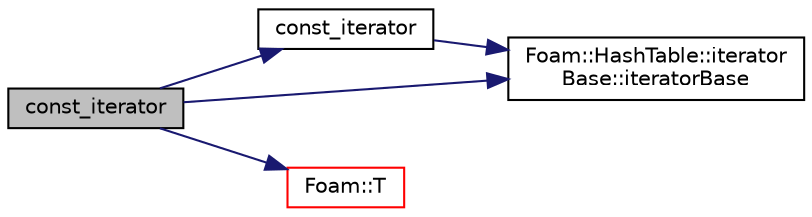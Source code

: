 digraph "const_iterator"
{
  bgcolor="transparent";
  edge [fontname="Helvetica",fontsize="10",labelfontname="Helvetica",labelfontsize="10"];
  node [fontname="Helvetica",fontsize="10",shape=record];
  rankdir="LR";
  Node1 [label="const_iterator",height=0.2,width=0.4,color="black", fillcolor="grey75", style="filled", fontcolor="black"];
  Node1 -> Node2 [color="midnightblue",fontsize="10",style="solid",fontname="Helvetica"];
  Node2 [label="const_iterator",height=0.2,width=0.4,color="black",URL="$a00345.html#abdefca51d553d29c565b08e091f8cd19",tooltip="Construct null (end iterator) "];
  Node2 -> Node3 [color="midnightblue",fontsize="10",style="solid",fontname="Helvetica"];
  Node3 [label="Foam::HashTable::iterator\lBase::iteratorBase",height=0.2,width=0.4,color="black",URL="$a01231.html#aaac009feacc7795b6481cb8fc6a6571e",tooltip="Construct null - equivalent to an &#39;end&#39; position. "];
  Node1 -> Node3 [color="midnightblue",fontsize="10",style="solid",fontname="Helvetica"];
  Node1 -> Node4 [color="midnightblue",fontsize="10",style="solid",fontname="Helvetica"];
  Node4 [label="Foam::T",height=0.2,width=0.4,color="red",URL="$a10974.html#ae57fda0abb14bb0944947c463c6e09d4"];
}
